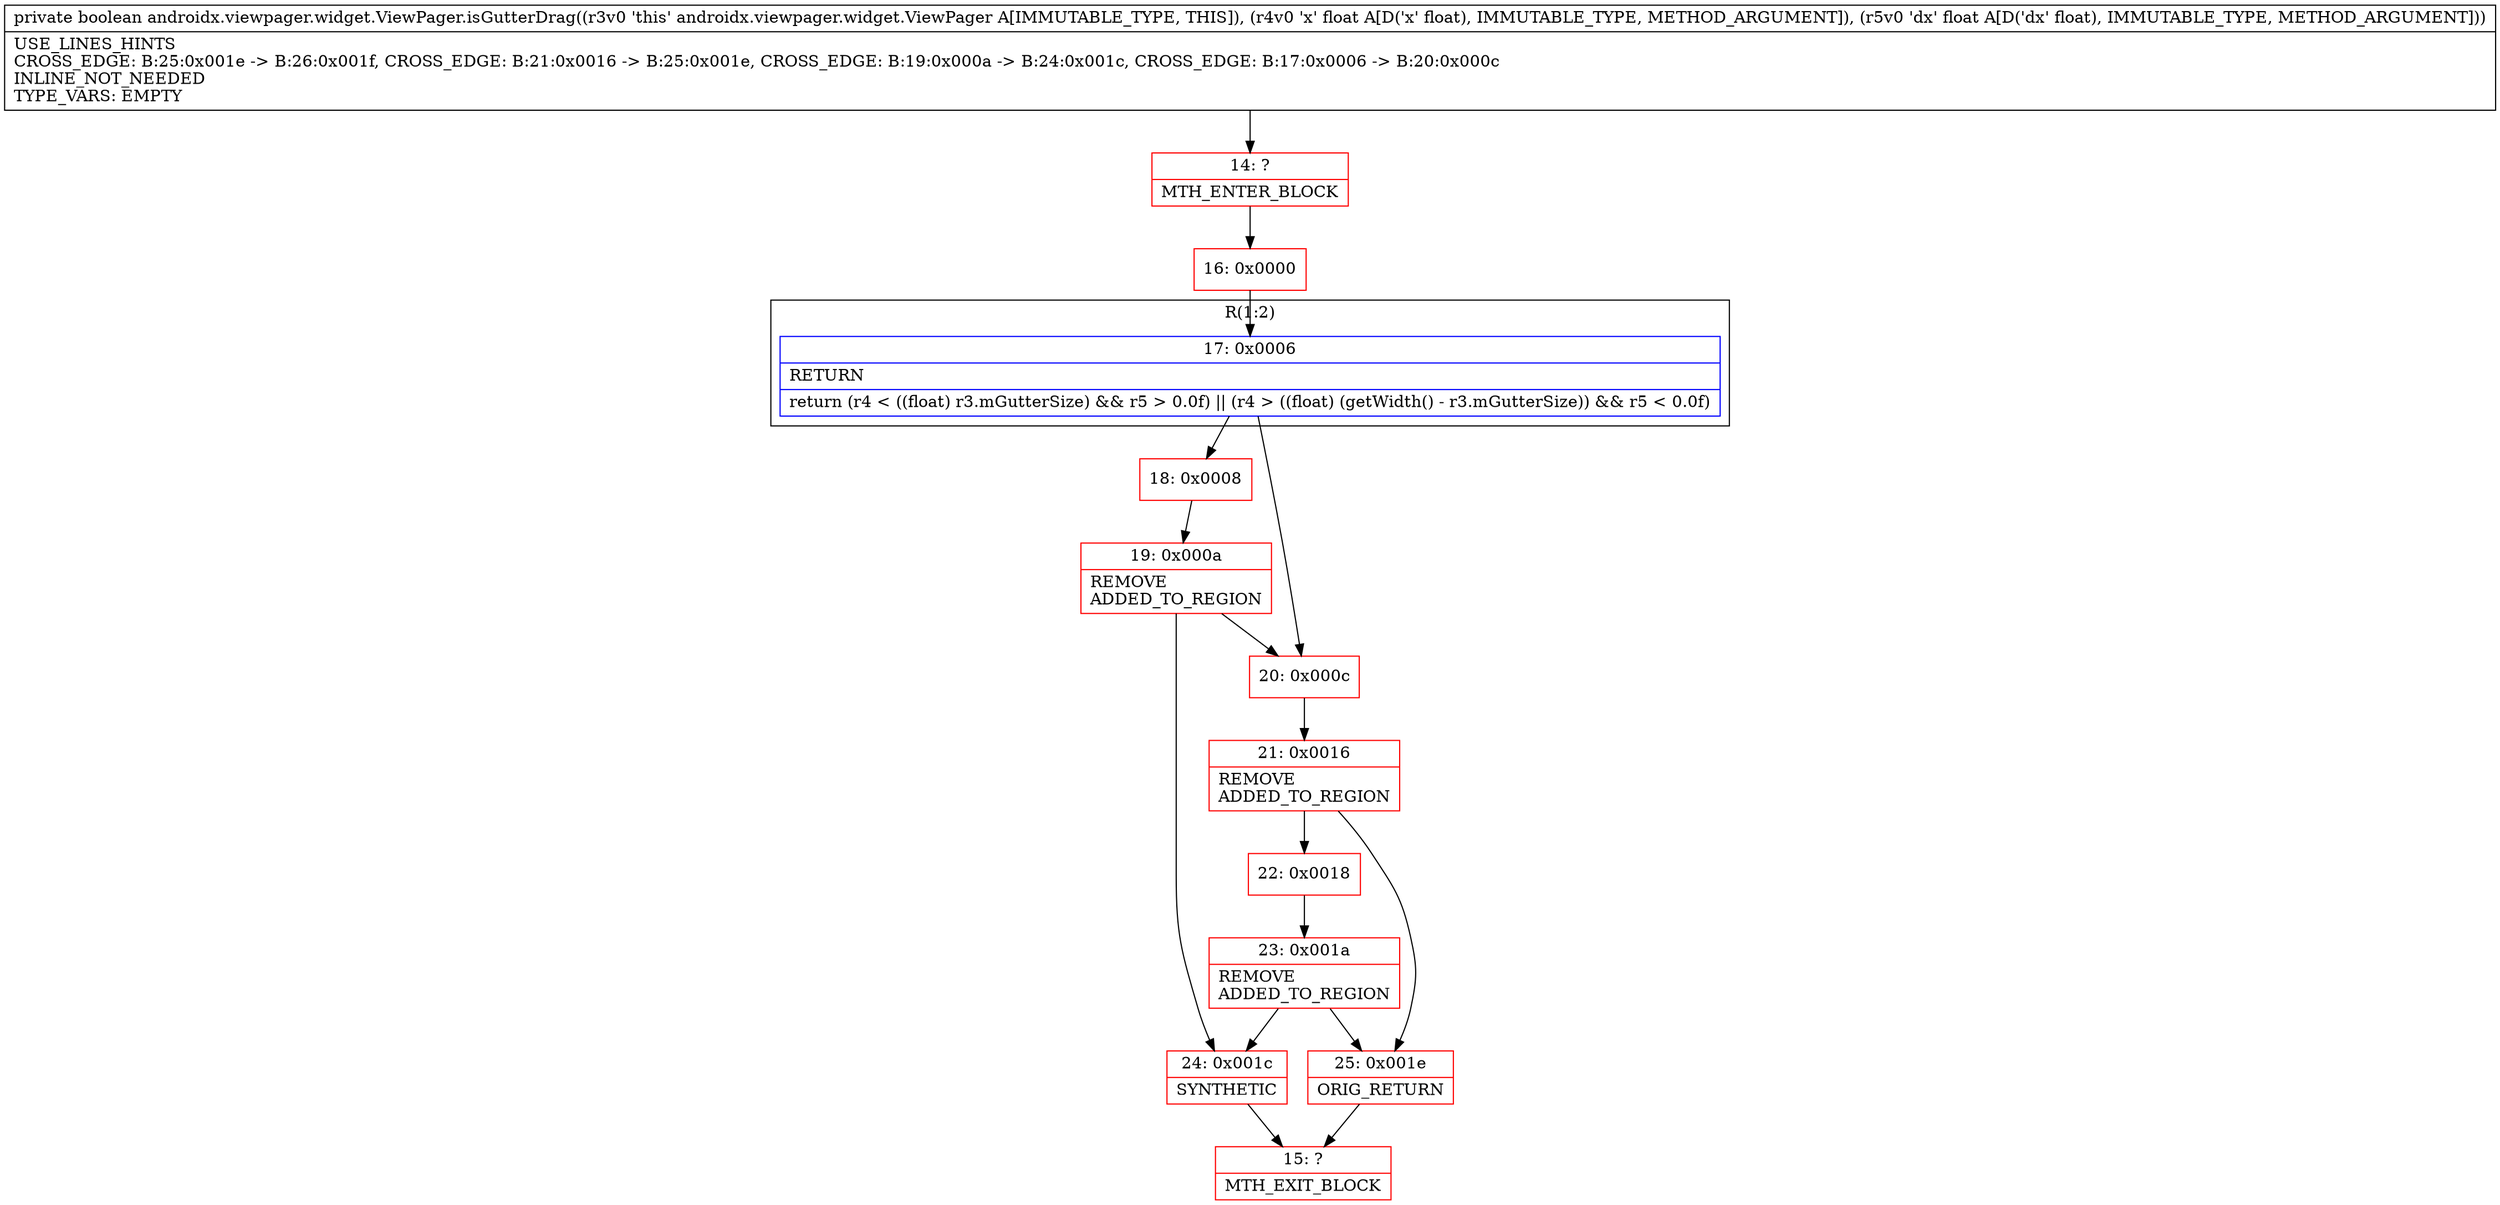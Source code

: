 digraph "CFG forandroidx.viewpager.widget.ViewPager.isGutterDrag(FF)Z" {
subgraph cluster_Region_1990320503 {
label = "R(1:2)";
node [shape=record,color=blue];
Node_17 [shape=record,label="{17\:\ 0x0006|RETURN\l|return (r4 \< ((float) r3.mGutterSize) && r5 \> 0.0f) \|\| (r4 \> ((float) (getWidth() \- r3.mGutterSize)) && r5 \< 0.0f)\l}"];
}
Node_14 [shape=record,color=red,label="{14\:\ ?|MTH_ENTER_BLOCK\l}"];
Node_16 [shape=record,color=red,label="{16\:\ 0x0000}"];
Node_18 [shape=record,color=red,label="{18\:\ 0x0008}"];
Node_19 [shape=record,color=red,label="{19\:\ 0x000a|REMOVE\lADDED_TO_REGION\l}"];
Node_24 [shape=record,color=red,label="{24\:\ 0x001c|SYNTHETIC\l}"];
Node_15 [shape=record,color=red,label="{15\:\ ?|MTH_EXIT_BLOCK\l}"];
Node_20 [shape=record,color=red,label="{20\:\ 0x000c}"];
Node_21 [shape=record,color=red,label="{21\:\ 0x0016|REMOVE\lADDED_TO_REGION\l}"];
Node_22 [shape=record,color=red,label="{22\:\ 0x0018}"];
Node_23 [shape=record,color=red,label="{23\:\ 0x001a|REMOVE\lADDED_TO_REGION\l}"];
Node_25 [shape=record,color=red,label="{25\:\ 0x001e|ORIG_RETURN\l}"];
MethodNode[shape=record,label="{private boolean androidx.viewpager.widget.ViewPager.isGutterDrag((r3v0 'this' androidx.viewpager.widget.ViewPager A[IMMUTABLE_TYPE, THIS]), (r4v0 'x' float A[D('x' float), IMMUTABLE_TYPE, METHOD_ARGUMENT]), (r5v0 'dx' float A[D('dx' float), IMMUTABLE_TYPE, METHOD_ARGUMENT]))  | USE_LINES_HINTS\lCROSS_EDGE: B:25:0x001e \-\> B:26:0x001f, CROSS_EDGE: B:21:0x0016 \-\> B:25:0x001e, CROSS_EDGE: B:19:0x000a \-\> B:24:0x001c, CROSS_EDGE: B:17:0x0006 \-\> B:20:0x000c\lINLINE_NOT_NEEDED\lTYPE_VARS: EMPTY\l}"];
MethodNode -> Node_14;Node_17 -> Node_18;
Node_17 -> Node_20;
Node_14 -> Node_16;
Node_16 -> Node_17;
Node_18 -> Node_19;
Node_19 -> Node_20;
Node_19 -> Node_24;
Node_24 -> Node_15;
Node_20 -> Node_21;
Node_21 -> Node_22;
Node_21 -> Node_25;
Node_22 -> Node_23;
Node_23 -> Node_24;
Node_23 -> Node_25;
Node_25 -> Node_15;
}

